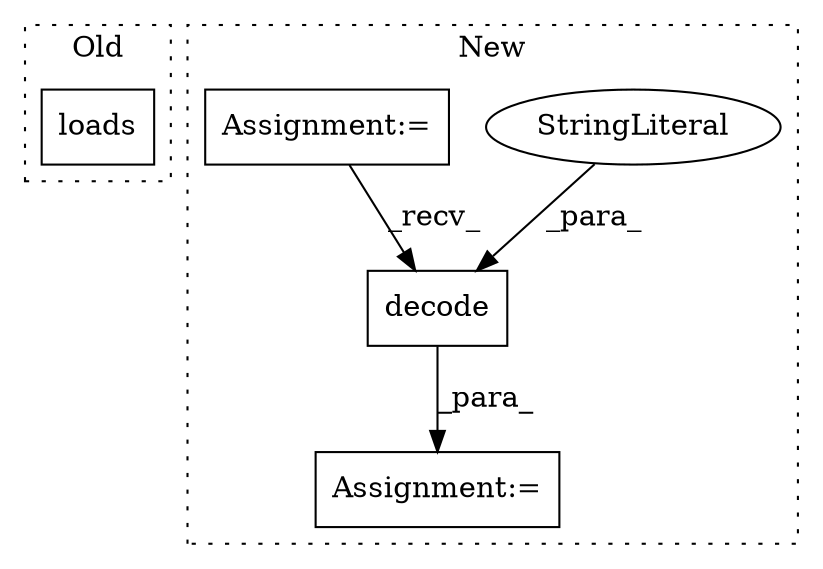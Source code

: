 digraph G {
subgraph cluster0 {
1 [label="loads" a="32" s="3421,3451" l="6,1" shape="box"];
label = "Old";
style="dotted";
}
subgraph cluster1 {
2 [label="decode" a="32" s="3689,3703" l="7,1" shape="box"];
3 [label="StringLiteral" a="45" s="3696" l="7" shape="ellipse"];
4 [label="Assignment:=" a="7" s="3669" l="1" shape="box"];
5 [label="Assignment:=" a="7" s="3630" l="1" shape="box"];
label = "New";
style="dotted";
}
2 -> 4 [label="_para_"];
3 -> 2 [label="_para_"];
5 -> 2 [label="_recv_"];
}